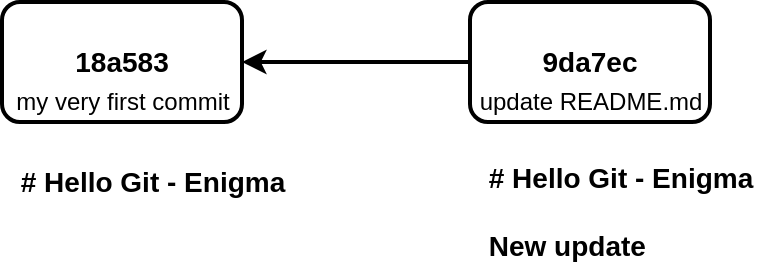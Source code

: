 <mxfile version="15.3.8" type="device"><diagram id="FYphmihCSea5Ip2zxI53" name="Page-1"><mxGraphModel dx="1422" dy="786" grid="1" gridSize="10" guides="1" tooltips="1" connect="1" arrows="1" fold="1" page="1" pageScale="1" pageWidth="827" pageHeight="1169" math="0" shadow="0"><root><mxCell id="0"/><mxCell id="1" parent="0"/><mxCell id="K4cgU831EGSJExKulqEh-1" value="&lt;font color=&quot;#000000&quot; style=&quot;font-size: 14px&quot;&gt;&lt;b&gt;9da7ec&lt;/b&gt;&lt;/font&gt;" style="rounded=1;whiteSpace=wrap;html=1;fillColor=none;strokeColor=#000000;strokeWidth=2;" vertex="1" parent="1"><mxGeometry x="414" y="370" width="120" height="60" as="geometry"/></mxCell><mxCell id="K4cgU831EGSJExKulqEh-3" value="&lt;font color=&quot;#000000&quot; style=&quot;font-size: 14px&quot;&gt;&lt;b&gt;18a583&lt;/b&gt;&lt;/font&gt;" style="rounded=1;whiteSpace=wrap;html=1;strokeColor=#000000;strokeWidth=2;fillColor=none;" vertex="1" parent="1"><mxGeometry x="180" y="370" width="120" height="60" as="geometry"/></mxCell><mxCell id="K4cgU831EGSJExKulqEh-4" value="" style="endArrow=classic;html=1;entryX=1;entryY=0.5;entryDx=0;entryDy=0;exitX=0;exitY=0.5;exitDx=0;exitDy=0;strokeWidth=2;strokeColor=#000000;" edge="1" parent="1" source="K4cgU831EGSJExKulqEh-1" target="K4cgU831EGSJExKulqEh-3"><mxGeometry width="50" height="50" relative="1" as="geometry"><mxPoint x="370" y="430" as="sourcePoint"/><mxPoint x="440" y="380" as="targetPoint"/></mxGeometry></mxCell><mxCell id="K4cgU831EGSJExKulqEh-5" value="&lt;font color=&quot;#000000&quot; style=&quot;font-size: 14px&quot;&gt;&lt;b&gt;# Hello Git - Enigma&lt;/b&gt;&lt;/font&gt;" style="text;html=1;align=center;verticalAlign=middle;resizable=0;points=[];autosize=1;strokeColor=none;fillColor=none;" vertex="1" parent="1"><mxGeometry x="180" y="450" width="150" height="20" as="geometry"/></mxCell><mxCell id="K4cgU831EGSJExKulqEh-6" value="&lt;div style=&quot;text-align: left&quot;&gt;&lt;b style=&quot;color: rgb(0 , 0 , 0) ; font-size: 14px&quot;&gt;# Hello Git - Enigma&lt;/b&gt;&lt;/div&gt;&lt;div style=&quot;text-align: left&quot;&gt;&lt;font color=&quot;#000000&quot;&gt;&lt;span style=&quot;font-size: 14px&quot;&gt;&lt;b&gt;&lt;br&gt;&lt;/b&gt;&lt;/span&gt;&lt;/font&gt;&lt;/div&gt;&lt;b style=&quot;color: rgb(0 , 0 , 0) ; font-size: 14px&quot;&gt;&lt;div style=&quot;text-align: left&quot;&gt;&lt;b&gt;New update&lt;/b&gt;&lt;/div&gt;&lt;/b&gt;" style="text;html=1;align=center;verticalAlign=middle;resizable=0;points=[];autosize=1;strokeColor=none;fillColor=none;" vertex="1" parent="1"><mxGeometry x="414" y="450" width="150" height="50" as="geometry"/></mxCell><mxCell id="K4cgU831EGSJExKulqEh-7" value="&lt;font color=&quot;#000000&quot;&gt;my very first commit&lt;/font&gt;" style="text;html=1;align=center;verticalAlign=middle;resizable=0;points=[];autosize=1;strokeColor=none;fillColor=none;" vertex="1" parent="1"><mxGeometry x="180" y="410" width="120" height="20" as="geometry"/></mxCell><mxCell id="K4cgU831EGSJExKulqEh-8" value="&lt;font color=&quot;#000000&quot;&gt;update README.md&lt;/font&gt;" style="text;html=1;align=center;verticalAlign=middle;resizable=0;points=[];autosize=1;strokeColor=none;fillColor=none;" vertex="1" parent="1"><mxGeometry x="409" y="410" width="130" height="20" as="geometry"/></mxCell></root></mxGraphModel></diagram></mxfile>